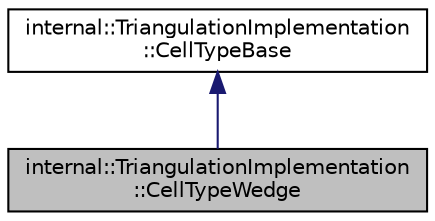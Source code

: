 digraph "internal::TriangulationImplementation::CellTypeWedge"
{
 // LATEX_PDF_SIZE
  edge [fontname="Helvetica",fontsize="10",labelfontname="Helvetica",labelfontsize="10"];
  node [fontname="Helvetica",fontsize="10",shape=record];
  Node1 [label="internal::TriangulationImplementation\l::CellTypeWedge",height=0.2,width=0.4,color="black", fillcolor="grey75", style="filled", fontcolor="black",tooltip=" "];
  Node2 -> Node1 [dir="back",color="midnightblue",fontsize="10",style="solid",fontname="Helvetica"];
  Node2 [label="internal::TriangulationImplementation\l::CellTypeBase",height=0.2,width=0.4,color="black", fillcolor="white", style="filled",URL="$structinternal_1_1TriangulationImplementation_1_1CellTypeBase.html",tooltip=" "];
}
